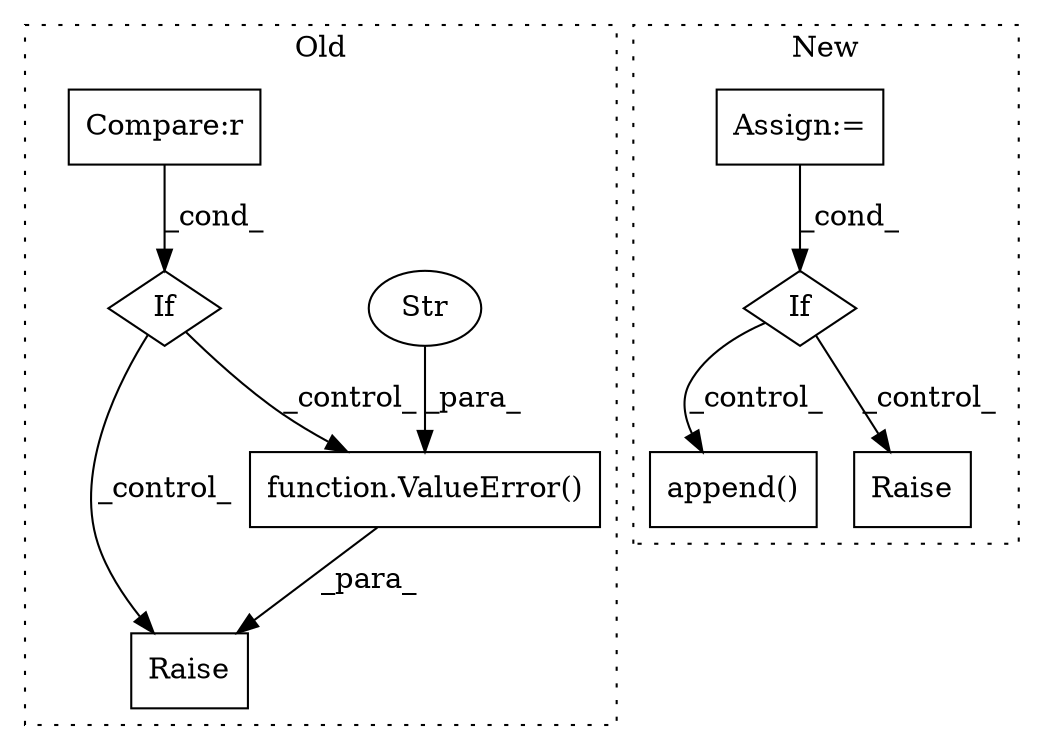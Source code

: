 digraph G {
subgraph cluster0 {
1 [label="function.ValueError()" a="75" s="10796,10829" l="11,1" shape="box"];
3 [label="Raise" a="91" s="10790" l="6" shape="box"];
4 [label="Str" a="66" s="10807" l="22" shape="ellipse"];
6 [label="If" a="96" s="10714" l="0" shape="diamond"];
7 [label="Compare:r" a="40" s="10714" l="7" shape="box"];
label = "Old";
style="dotted";
}
subgraph cluster1 {
2 [label="append()" a="75" s="12932,13061" l="22,1" shape="box"];
5 [label="If" a="96" s="12709" l="3" shape="diamond"];
8 [label="Assign:=" a="68" s="12113" l="3" shape="box"];
9 [label="Raise" a="91" s="13631" l="6" shape="box"];
label = "New";
style="dotted";
}
1 -> 3 [label="_para_"];
4 -> 1 [label="_para_"];
5 -> 2 [label="_control_"];
5 -> 9 [label="_control_"];
6 -> 3 [label="_control_"];
6 -> 1 [label="_control_"];
7 -> 6 [label="_cond_"];
8 -> 5 [label="_cond_"];
}